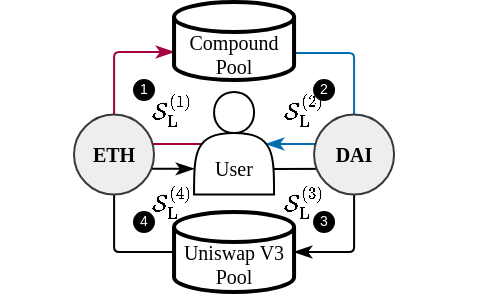 <mxfile version="22.0.3" type="device">
  <diagram id="89EvrhLHn2Qott1eXz3S" name="第 2 页">
    <mxGraphModel dx="454" dy="257" grid="1" gridSize="10" guides="1" tooltips="1" connect="1" arrows="1" fold="1" page="1" pageScale="1" pageWidth="90" pageHeight="150" math="1" shadow="0">
      <root>
        <mxCell id="0" />
        <mxCell id="1" parent="0" />
        <mxCell id="HloJ7I3bx74B_wTyCF6R-11" style="edgeStyle=orthogonalEdgeStyle;rounded=1;orthogonalLoop=1;jettySize=auto;html=1;entryX=0;entryY=0.75;entryDx=0;entryDy=0;arcSize=5;endArrow=classicThin;endFill=1;" parent="1" source="HloJ7I3bx74B_wTyCF6R-4" target="HloJ7I3bx74B_wTyCF6R-1" edge="1">
          <mxGeometry relative="1" as="geometry">
            <Array as="points">
              <mxPoint x="30.03" y="128" />
              <mxPoint x="30.03" y="88" />
              <mxPoint x="40.03" y="88" />
              <mxPoint x="40.03" y="86" />
            </Array>
          </mxGeometry>
        </mxCell>
        <mxCell id="HloJ7I3bx74B_wTyCF6R-10" style="edgeStyle=orthogonalEdgeStyle;rounded=1;orthogonalLoop=1;jettySize=auto;html=1;exitX=1;exitY=0.75;exitDx=0;exitDy=0;entryX=1;entryY=0.5;entryDx=0;entryDy=0;entryPerimeter=0;arcSize=5;endArrow=classicThin;endFill=1;" parent="1" source="HloJ7I3bx74B_wTyCF6R-1" target="HloJ7I3bx74B_wTyCF6R-4" edge="1">
          <mxGeometry relative="1" as="geometry">
            <Array as="points">
              <mxPoint x="150.03" y="86" />
              <mxPoint x="150.03" y="128" />
            </Array>
          </mxGeometry>
        </mxCell>
        <mxCell id="HloJ7I3bx74B_wTyCF6R-9" style="edgeStyle=orthogonalEdgeStyle;rounded=1;orthogonalLoop=1;jettySize=auto;html=1;entryX=0.9;entryY=0.5;entryDx=0;entryDy=0;entryPerimeter=0;exitX=1;exitY=0;exitDx=0;exitDy=25.5;exitPerimeter=0;arcSize=5;endArrow=classicThin;endFill=1;fillColor=#1ba1e2;strokeColor=#006EAF;" parent="1" source="HloJ7I3bx74B_wTyCF6R-5" target="HloJ7I3bx74B_wTyCF6R-1" edge="1">
          <mxGeometry relative="1" as="geometry">
            <Array as="points">
              <mxPoint x="150.03" y="29" />
              <mxPoint x="150.03" y="74" />
              <mxPoint x="106.03" y="74" />
            </Array>
          </mxGeometry>
        </mxCell>
        <mxCell id="HloJ7I3bx74B_wTyCF6R-8" style="edgeStyle=orthogonalEdgeStyle;rounded=1;orthogonalLoop=1;jettySize=auto;html=1;entryX=0;entryY=0;entryDx=0;entryDy=25.5;entryPerimeter=0;arcSize=5;endArrow=classicThin;endFill=1;fillColor=#d80073;strokeColor=#A50040;" parent="1" target="HloJ7I3bx74B_wTyCF6R-5" edge="1">
          <mxGeometry relative="1" as="geometry">
            <mxPoint x="74" y="74" as="sourcePoint" />
            <Array as="points">
              <mxPoint x="30.03" y="74" />
              <mxPoint x="30.03" y="28" />
              <mxPoint x="60.03" y="28" />
            </Array>
          </mxGeometry>
        </mxCell>
        <mxCell id="HloJ7I3bx74B_wTyCF6R-1" value="&lt;font style=&quot;font-size: 10px;&quot;&gt;&lt;br&gt;&lt;font style=&quot;font-size: 10px;&quot;&gt;&lt;br&gt;User&lt;/font&gt;&lt;/font&gt;" style="shape=actor;whiteSpace=wrap;html=1;fontSize=10;fontFamily=Times New Roman;verticalAlign=middle;" parent="1" vertex="1">
          <mxGeometry x="70.03" y="48" width="40" height="51.25" as="geometry" />
        </mxCell>
        <mxCell id="HloJ7I3bx74B_wTyCF6R-2" value="&lt;b style=&quot;font-size: 10px;&quot;&gt;ETH&lt;/b&gt;" style="ellipse;whiteSpace=wrap;html=1;aspect=fixed;labelBackgroundColor=none;labelBorderColor=none;fillColor=#eeeeee;strokeColor=#36393d;fontSize=10;fontFamily=Times New Roman;" parent="1" vertex="1">
          <mxGeometry x="10" y="59.25" width="40" height="40" as="geometry" />
        </mxCell>
        <mxCell id="HloJ7I3bx74B_wTyCF6R-3" value="&lt;b&gt;DAI&lt;/b&gt;" style="ellipse;whiteSpace=wrap;html=1;aspect=fixed;labelBackgroundColor=none;labelBorderColor=none;fillColor=#eeeeee;strokeColor=#36393d;fontSize=10;fontFamily=Times New Roman;" parent="1" vertex="1">
          <mxGeometry x="130.03" y="59.25" width="40" height="40" as="geometry" />
        </mxCell>
        <mxCell id="HloJ7I3bx74B_wTyCF6R-4" value="Uniswap V3&lt;br&gt;Pool" style="shape=cylinder3;whiteSpace=wrap;html=1;boundedLbl=1;backgroundOutline=1;size=7.5;strokeWidth=2;fontFamily=Times New Roman;fontSize=10;fontStyle=0" parent="1" vertex="1">
          <mxGeometry x="60.03" y="108" width="60" height="40" as="geometry" />
        </mxCell>
        <mxCell id="HloJ7I3bx74B_wTyCF6R-5" value="Compound&lt;br&gt;Pool" style="shape=cylinder3;whiteSpace=wrap;html=1;boundedLbl=1;backgroundOutline=1;size=7.5;strokeWidth=2;fontFamily=Times New Roman;fontStyle=0;fontSize=10;" parent="1" vertex="1">
          <mxGeometry x="60.03" y="3" width="60" height="39" as="geometry" />
        </mxCell>
        <mxCell id="IRJs0hzYFv054JZ1xKSn-1" value="&lt;p style=&quot;line-height: 270%;&quot;&gt;1&lt;/p&gt;" style="ellipse;whiteSpace=wrap;html=1;aspect=fixed;fontSize=7;labelBackgroundColor=none;fontColor=#FFFFFF;fillColor=#000000;align=center;" parent="1" vertex="1">
          <mxGeometry x="40" y="42" width="10" height="10" as="geometry" />
        </mxCell>
        <mxCell id="IRJs0hzYFv054JZ1xKSn-2" value="&lt;p style=&quot;line-height: 270%;&quot;&gt;2&lt;/p&gt;" style="ellipse;whiteSpace=wrap;html=1;aspect=fixed;fontSize=7;labelBackgroundColor=none;fontColor=#FFFFFF;fillColor=#000000;align=center;" parent="1" vertex="1">
          <mxGeometry x="130.03" y="42" width="10" height="10" as="geometry" />
        </mxCell>
        <mxCell id="IRJs0hzYFv054JZ1xKSn-3" value="&lt;p style=&quot;line-height: 270%;&quot;&gt;3&lt;/p&gt;" style="ellipse;whiteSpace=wrap;html=1;aspect=fixed;fontSize=7;labelBackgroundColor=none;fontColor=#FFFFFF;fillColor=#000000;align=center;" parent="1" vertex="1">
          <mxGeometry x="130.03" y="108" width="10" height="10" as="geometry" />
        </mxCell>
        <mxCell id="IRJs0hzYFv054JZ1xKSn-4" value="&lt;p style=&quot;line-height: 270%;&quot;&gt;4&lt;/p&gt;" style="ellipse;whiteSpace=wrap;html=1;aspect=fixed;fontSize=7;labelBackgroundColor=none;fontColor=#FFFFFF;fillColor=#000000;align=center;" parent="1" vertex="1">
          <mxGeometry x="40" y="108" width="10" height="10" as="geometry" />
        </mxCell>
        <mxCell id="3CkNP_-VeBWlF8LxApSK-1" value="$$\mathcal{S}_{\textnormal{L}}^{(1)}$$" style="text;html=1;strokeColor=none;fillColor=none;align=center;verticalAlign=middle;whiteSpace=wrap;rounded=0;fontStyle=0;fontSize=10;" parent="1" vertex="1">
          <mxGeometry x="34" y="42" width="50" height="30" as="geometry" />
        </mxCell>
        <mxCell id="3CkNP_-VeBWlF8LxApSK-2" value="$$\mathcal{S}_{\textnormal{L}}^{(2)}$$" style="text;html=1;strokeColor=none;fillColor=none;align=center;verticalAlign=middle;whiteSpace=wrap;rounded=0;fontStyle=0;fontSize=10;" parent="1" vertex="1">
          <mxGeometry x="100" y="42" width="50" height="30" as="geometry" />
        </mxCell>
        <mxCell id="3CkNP_-VeBWlF8LxApSK-3" value="$$\mathcal{S}_{\textnormal{L}}^{(4)}$$" style="text;html=1;strokeColor=none;fillColor=none;align=center;verticalAlign=middle;whiteSpace=wrap;rounded=0;fontStyle=0;fontSize=10;" parent="1" vertex="1">
          <mxGeometry x="34" y="88" width="50" height="30" as="geometry" />
        </mxCell>
        <mxCell id="3CkNP_-VeBWlF8LxApSK-4" value="$$\mathcal{S}_{\textnormal{L}}^{(3)}$$" style="text;html=1;strokeColor=none;fillColor=none;align=center;verticalAlign=middle;whiteSpace=wrap;rounded=0;fontStyle=0;fontSize=10;" parent="1" vertex="1">
          <mxGeometry x="100" y="88" width="50" height="30" as="geometry" />
        </mxCell>
      </root>
    </mxGraphModel>
  </diagram>
</mxfile>
